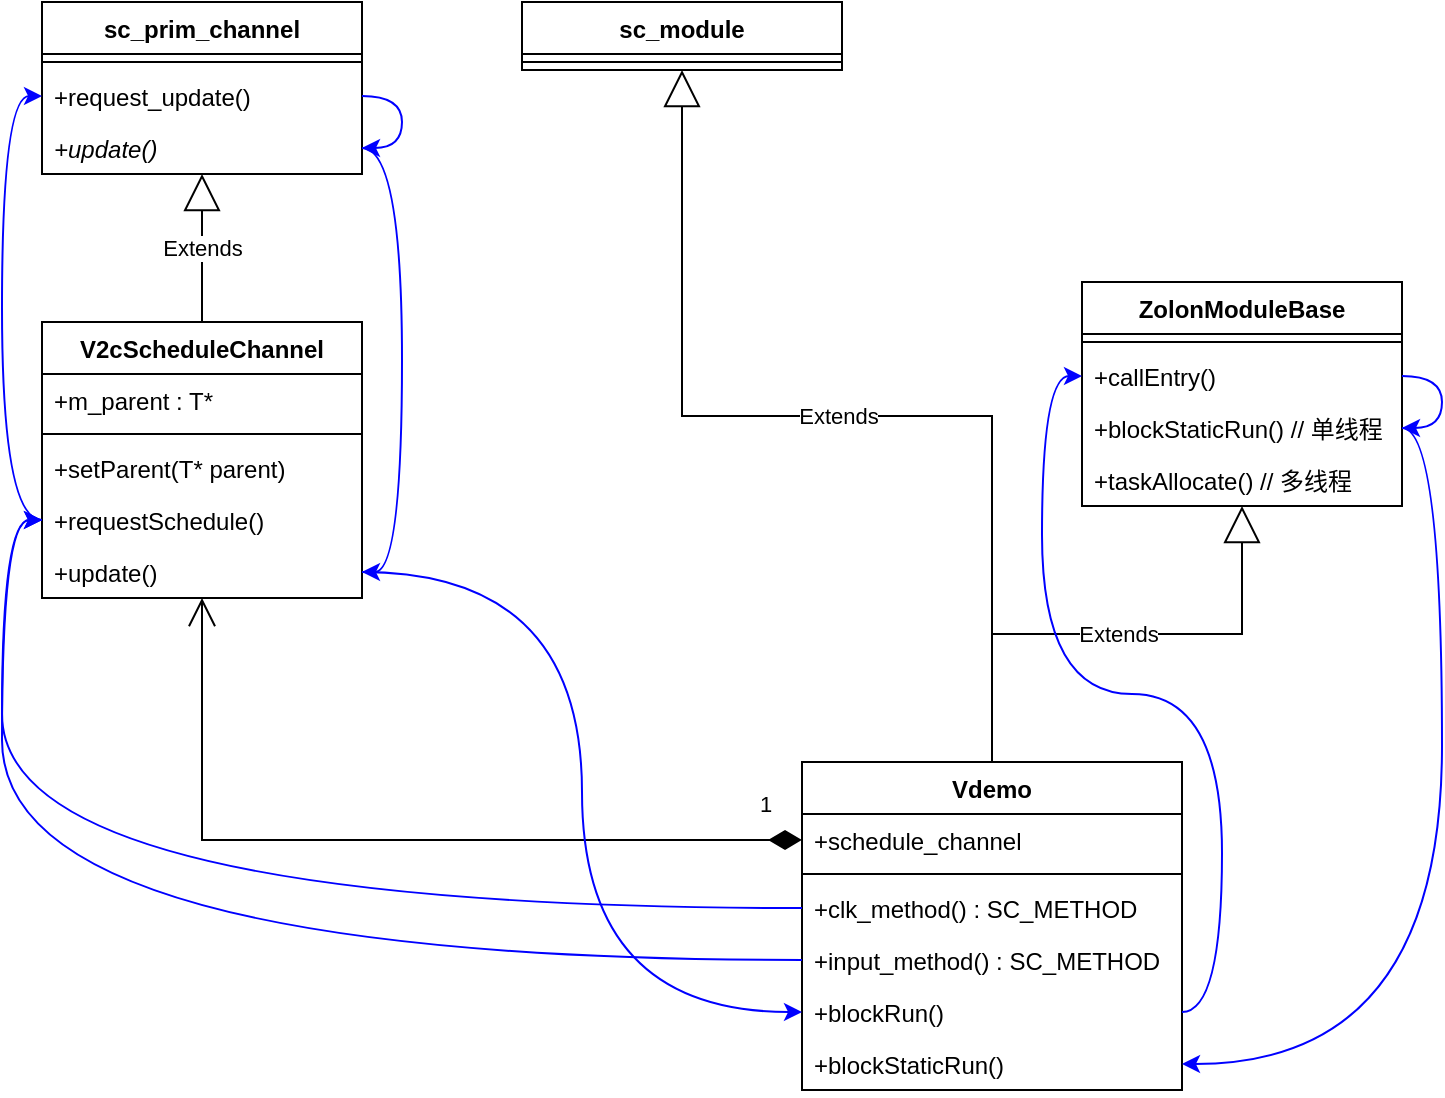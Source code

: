 <mxfile version="20.8.23" type="github" pages="2">
  <diagram name="第 1 页" id="fGhIHJrPyTtKtBoyeVg_">
    <mxGraphModel dx="1159" dy="637" grid="1" gridSize="10" guides="1" tooltips="1" connect="1" arrows="1" fold="1" page="1" pageScale="1" pageWidth="1169" pageHeight="827" math="0" shadow="0">
      <root>
        <mxCell id="0" />
        <mxCell id="1" parent="0" />
        <mxCell id="duSoI6dZFCWEYL_Ry5JY-5" value="sc_prim_channel" style="swimlane;fontStyle=1;align=center;verticalAlign=top;childLayout=stackLayout;horizontal=1;startSize=26;horizontalStack=0;resizeParent=1;resizeParentMax=0;resizeLast=0;collapsible=1;marginBottom=0;" vertex="1" parent="1">
          <mxGeometry x="100" y="130" width="160" height="86" as="geometry" />
        </mxCell>
        <mxCell id="duSoI6dZFCWEYL_Ry5JY-7" value="" style="line;strokeWidth=1;fillColor=none;align=left;verticalAlign=middle;spacingTop=-1;spacingLeft=3;spacingRight=3;rotatable=0;labelPosition=right;points=[];portConstraint=eastwest;strokeColor=inherit;" vertex="1" parent="duSoI6dZFCWEYL_Ry5JY-5">
          <mxGeometry y="26" width="160" height="8" as="geometry" />
        </mxCell>
        <mxCell id="MWwLdkpdaw2i7JNrRL6f-4" style="edgeStyle=orthogonalEdgeStyle;curved=1;rounded=0;orthogonalLoop=1;jettySize=auto;html=1;strokeColor=#0000FF;elbow=vertical;exitX=1;exitY=0.5;exitDx=0;exitDy=0;" edge="1" parent="duSoI6dZFCWEYL_Ry5JY-5" source="duSoI6dZFCWEYL_Ry5JY-8" target="duSoI6dZFCWEYL_Ry5JY-9">
          <mxGeometry relative="1" as="geometry" />
        </mxCell>
        <mxCell id="duSoI6dZFCWEYL_Ry5JY-8" value="+request_update()" style="text;strokeColor=none;fillColor=none;align=left;verticalAlign=top;spacingLeft=4;spacingRight=4;overflow=hidden;rotatable=0;points=[[0,0.5],[1,0.5]];portConstraint=eastwest;" vertex="1" parent="duSoI6dZFCWEYL_Ry5JY-5">
          <mxGeometry y="34" width="160" height="26" as="geometry" />
        </mxCell>
        <mxCell id="duSoI6dZFCWEYL_Ry5JY-9" value="+update()" style="text;strokeColor=none;fillColor=none;align=left;verticalAlign=top;spacingLeft=4;spacingRight=4;overflow=hidden;rotatable=0;points=[[0,0.5],[1,0.5]];portConstraint=eastwest;fontStyle=2" vertex="1" parent="duSoI6dZFCWEYL_Ry5JY-5">
          <mxGeometry y="60" width="160" height="26" as="geometry" />
        </mxCell>
        <mxCell id="duSoI6dZFCWEYL_Ry5JY-10" value="V2cScheduleChannel" style="swimlane;fontStyle=1;align=center;verticalAlign=top;childLayout=stackLayout;horizontal=1;startSize=26;horizontalStack=0;resizeParent=1;resizeParentMax=0;resizeLast=0;collapsible=1;marginBottom=0;" vertex="1" parent="1">
          <mxGeometry x="100" y="290" width="160" height="138" as="geometry" />
        </mxCell>
        <mxCell id="duSoI6dZFCWEYL_Ry5JY-35" value="+m_parent : T*" style="text;strokeColor=none;fillColor=none;align=left;verticalAlign=top;spacingLeft=4;spacingRight=4;overflow=hidden;rotatable=0;points=[[0,0.5],[1,0.5]];portConstraint=eastwest;" vertex="1" parent="duSoI6dZFCWEYL_Ry5JY-10">
          <mxGeometry y="26" width="160" height="26" as="geometry" />
        </mxCell>
        <mxCell id="duSoI6dZFCWEYL_Ry5JY-11" value="" style="line;strokeWidth=1;fillColor=none;align=left;verticalAlign=middle;spacingTop=-1;spacingLeft=3;spacingRight=3;rotatable=0;labelPosition=right;points=[];portConstraint=eastwest;strokeColor=inherit;" vertex="1" parent="duSoI6dZFCWEYL_Ry5JY-10">
          <mxGeometry y="52" width="160" height="8" as="geometry" />
        </mxCell>
        <mxCell id="duSoI6dZFCWEYL_Ry5JY-15" value="+setParent(T* parent)" style="text;strokeColor=none;fillColor=none;align=left;verticalAlign=top;spacingLeft=4;spacingRight=4;overflow=hidden;rotatable=0;points=[[0,0.5],[1,0.5]];portConstraint=eastwest;" vertex="1" parent="duSoI6dZFCWEYL_Ry5JY-10">
          <mxGeometry y="60" width="160" height="26" as="geometry" />
        </mxCell>
        <mxCell id="duSoI6dZFCWEYL_Ry5JY-12" value="+requestSchedule()" style="text;strokeColor=none;fillColor=none;align=left;verticalAlign=top;spacingLeft=4;spacingRight=4;overflow=hidden;rotatable=0;points=[[0,0.5],[1,0.5]];portConstraint=eastwest;" vertex="1" parent="duSoI6dZFCWEYL_Ry5JY-10">
          <mxGeometry y="86" width="160" height="26" as="geometry" />
        </mxCell>
        <mxCell id="duSoI6dZFCWEYL_Ry5JY-13" value="+update()" style="text;strokeColor=none;fillColor=none;align=left;verticalAlign=top;spacingLeft=4;spacingRight=4;overflow=hidden;rotatable=0;points=[[0,0.5],[1,0.5]];portConstraint=eastwest;" vertex="1" parent="duSoI6dZFCWEYL_Ry5JY-10">
          <mxGeometry y="112" width="160" height="26" as="geometry" />
        </mxCell>
        <mxCell id="duSoI6dZFCWEYL_Ry5JY-14" value="Extends" style="endArrow=block;endSize=16;endFill=0;html=1;rounded=0;edgeStyle=orthogonalEdgeStyle;" edge="1" parent="1" source="duSoI6dZFCWEYL_Ry5JY-10" target="duSoI6dZFCWEYL_Ry5JY-5">
          <mxGeometry width="160" relative="1" as="geometry">
            <mxPoint x="280" y="440" as="sourcePoint" />
            <mxPoint x="440" y="440" as="targetPoint" />
          </mxGeometry>
        </mxCell>
        <mxCell id="duSoI6dZFCWEYL_Ry5JY-16" value="ZolonModuleBase" style="swimlane;fontStyle=1;align=center;verticalAlign=top;childLayout=stackLayout;horizontal=1;startSize=26;horizontalStack=0;resizeParent=1;resizeParentMax=0;resizeLast=0;collapsible=1;marginBottom=0;" vertex="1" parent="1">
          <mxGeometry x="620" y="270" width="160" height="112" as="geometry" />
        </mxCell>
        <mxCell id="duSoI6dZFCWEYL_Ry5JY-17" value="" style="line;strokeWidth=1;fillColor=none;align=left;verticalAlign=middle;spacingTop=-1;spacingLeft=3;spacingRight=3;rotatable=0;labelPosition=right;points=[];portConstraint=eastwest;strokeColor=inherit;" vertex="1" parent="duSoI6dZFCWEYL_Ry5JY-16">
          <mxGeometry y="26" width="160" height="8" as="geometry" />
        </mxCell>
        <mxCell id="MWwLdkpdaw2i7JNrRL6f-10" style="edgeStyle=orthogonalEdgeStyle;curved=1;rounded=0;orthogonalLoop=1;jettySize=auto;html=1;strokeColor=#0000FF;elbow=vertical;exitX=1;exitY=0.5;exitDx=0;exitDy=0;" edge="1" parent="duSoI6dZFCWEYL_Ry5JY-16" source="duSoI6dZFCWEYL_Ry5JY-18" target="MWwLdkpdaw2i7JNrRL6f-8">
          <mxGeometry relative="1" as="geometry" />
        </mxCell>
        <mxCell id="duSoI6dZFCWEYL_Ry5JY-18" value="+callEntry()" style="text;strokeColor=none;fillColor=none;align=left;verticalAlign=top;spacingLeft=4;spacingRight=4;overflow=hidden;rotatable=0;points=[[0,0.5],[1,0.5]];portConstraint=eastwest;" vertex="1" parent="duSoI6dZFCWEYL_Ry5JY-16">
          <mxGeometry y="34" width="160" height="26" as="geometry" />
        </mxCell>
        <mxCell id="MWwLdkpdaw2i7JNrRL6f-8" value="+blockStaticRun() // 单线程" style="text;strokeColor=none;fillColor=none;align=left;verticalAlign=top;spacingLeft=4;spacingRight=4;overflow=hidden;rotatable=0;points=[[0,0.5],[1,0.5]];portConstraint=eastwest;" vertex="1" parent="duSoI6dZFCWEYL_Ry5JY-16">
          <mxGeometry y="60" width="160" height="26" as="geometry" />
        </mxCell>
        <mxCell id="MWwLdkpdaw2i7JNrRL6f-9" value="+taskAllocate() // 多线程" style="text;strokeColor=none;fillColor=none;align=left;verticalAlign=top;spacingLeft=4;spacingRight=4;overflow=hidden;rotatable=0;points=[[0,0.5],[1,0.5]];portConstraint=eastwest;" vertex="1" parent="duSoI6dZFCWEYL_Ry5JY-16">
          <mxGeometry y="86" width="160" height="26" as="geometry" />
        </mxCell>
        <mxCell id="duSoI6dZFCWEYL_Ry5JY-21" value="Vdemo" style="swimlane;fontStyle=1;align=center;verticalAlign=top;childLayout=stackLayout;horizontal=1;startSize=26;horizontalStack=0;resizeParent=1;resizeParentMax=0;resizeLast=0;collapsible=1;marginBottom=0;" vertex="1" parent="1">
          <mxGeometry x="480" y="510" width="190" height="164" as="geometry" />
        </mxCell>
        <mxCell id="duSoI6dZFCWEYL_Ry5JY-32" value="+schedule_channel" style="text;strokeColor=none;fillColor=none;align=left;verticalAlign=top;spacingLeft=4;spacingRight=4;overflow=hidden;rotatable=0;points=[[0,0.5],[1,0.5]];portConstraint=eastwest;" vertex="1" parent="duSoI6dZFCWEYL_Ry5JY-21">
          <mxGeometry y="26" width="190" height="26" as="geometry" />
        </mxCell>
        <mxCell id="duSoI6dZFCWEYL_Ry5JY-22" value="" style="line;strokeWidth=1;fillColor=none;align=left;verticalAlign=middle;spacingTop=-1;spacingLeft=3;spacingRight=3;rotatable=0;labelPosition=right;points=[];portConstraint=eastwest;strokeColor=inherit;" vertex="1" parent="duSoI6dZFCWEYL_Ry5JY-21">
          <mxGeometry y="52" width="190" height="8" as="geometry" />
        </mxCell>
        <mxCell id="duSoI6dZFCWEYL_Ry5JY-23" value="+clk_method() : SC_METHOD" style="text;strokeColor=none;fillColor=none;align=left;verticalAlign=top;spacingLeft=4;spacingRight=4;overflow=hidden;rotatable=0;points=[[0,0.5],[1,0.5]];portConstraint=eastwest;" vertex="1" parent="duSoI6dZFCWEYL_Ry5JY-21">
          <mxGeometry y="60" width="190" height="26" as="geometry" />
        </mxCell>
        <mxCell id="duSoI6dZFCWEYL_Ry5JY-24" value="+input_method() : SC_METHOD" style="text;strokeColor=none;fillColor=none;align=left;verticalAlign=top;spacingLeft=4;spacingRight=4;overflow=hidden;rotatable=0;points=[[0,0.5],[1,0.5]];portConstraint=eastwest;" vertex="1" parent="duSoI6dZFCWEYL_Ry5JY-21">
          <mxGeometry y="86" width="190" height="26" as="geometry" />
        </mxCell>
        <mxCell id="duSoI6dZFCWEYL_Ry5JY-25" value="+blockRun()" style="text;strokeColor=none;fillColor=none;align=left;verticalAlign=top;spacingLeft=4;spacingRight=4;overflow=hidden;rotatable=0;points=[[0,0.5],[1,0.5]];portConstraint=eastwest;" vertex="1" parent="duSoI6dZFCWEYL_Ry5JY-21">
          <mxGeometry y="112" width="190" height="26" as="geometry" />
        </mxCell>
        <mxCell id="duSoI6dZFCWEYL_Ry5JY-36" value="+blockStaticRun()" style="text;strokeColor=none;fillColor=none;align=left;verticalAlign=top;spacingLeft=4;spacingRight=4;overflow=hidden;rotatable=0;points=[[0,0.5],[1,0.5]];portConstraint=eastwest;" vertex="1" parent="duSoI6dZFCWEYL_Ry5JY-21">
          <mxGeometry y="138" width="190" height="26" as="geometry" />
        </mxCell>
        <mxCell id="duSoI6dZFCWEYL_Ry5JY-26" value="sc_module" style="swimlane;fontStyle=1;align=center;verticalAlign=top;childLayout=stackLayout;horizontal=1;startSize=26;horizontalStack=0;resizeParent=1;resizeParentMax=0;resizeLast=0;collapsible=1;marginBottom=0;" vertex="1" parent="1">
          <mxGeometry x="340" y="130" width="160" height="34" as="geometry" />
        </mxCell>
        <mxCell id="duSoI6dZFCWEYL_Ry5JY-27" value="" style="line;strokeWidth=1;fillColor=none;align=left;verticalAlign=middle;spacingTop=-1;spacingLeft=3;spacingRight=3;rotatable=0;labelPosition=right;points=[];portConstraint=eastwest;strokeColor=inherit;" vertex="1" parent="duSoI6dZFCWEYL_Ry5JY-26">
          <mxGeometry y="26" width="160" height="8" as="geometry" />
        </mxCell>
        <mxCell id="duSoI6dZFCWEYL_Ry5JY-30" value="Extends" style="endArrow=block;endSize=16;endFill=0;html=1;rounded=0;edgeStyle=orthogonalEdgeStyle;" edge="1" parent="1" source="duSoI6dZFCWEYL_Ry5JY-21" target="duSoI6dZFCWEYL_Ry5JY-26">
          <mxGeometry width="160" relative="1" as="geometry">
            <mxPoint x="210" y="400" as="sourcePoint" />
            <mxPoint x="210" y="326" as="targetPoint" />
          </mxGeometry>
        </mxCell>
        <mxCell id="duSoI6dZFCWEYL_Ry5JY-31" value="Extends" style="endArrow=block;endSize=16;endFill=0;html=1;rounded=0;edgeStyle=orthogonalEdgeStyle;" edge="1" parent="1" source="duSoI6dZFCWEYL_Ry5JY-21" target="duSoI6dZFCWEYL_Ry5JY-16">
          <mxGeometry width="160" relative="1" as="geometry">
            <mxPoint x="650" y="240" as="sourcePoint" />
            <mxPoint x="540" y="164" as="targetPoint" />
          </mxGeometry>
        </mxCell>
        <mxCell id="duSoI6dZFCWEYL_Ry5JY-34" value="1" style="endArrow=open;html=1;endSize=12;startArrow=diamondThin;startSize=14;startFill=1;edgeStyle=orthogonalEdgeStyle;align=left;verticalAlign=bottom;rounded=0;" edge="1" parent="1" source="duSoI6dZFCWEYL_Ry5JY-32" target="duSoI6dZFCWEYL_Ry5JY-10">
          <mxGeometry x="-0.891" y="-9" relative="1" as="geometry">
            <mxPoint x="450" y="520" as="sourcePoint" />
            <mxPoint x="610" y="520" as="targetPoint" />
            <mxPoint as="offset" />
          </mxGeometry>
        </mxCell>
        <mxCell id="MWwLdkpdaw2i7JNrRL6f-1" style="edgeStyle=orthogonalEdgeStyle;rounded=0;orthogonalLoop=1;jettySize=auto;html=1;curved=1;strokeColor=#0000FF;entryX=0;entryY=0.5;entryDx=0;entryDy=0;" edge="1" parent="1" source="duSoI6dZFCWEYL_Ry5JY-23" target="duSoI6dZFCWEYL_Ry5JY-12">
          <mxGeometry relative="1" as="geometry" />
        </mxCell>
        <mxCell id="MWwLdkpdaw2i7JNrRL6f-2" style="edgeStyle=orthogonalEdgeStyle;rounded=0;orthogonalLoop=1;jettySize=auto;html=1;curved=1;strokeColor=#0000FF;entryX=0;entryY=0.5;entryDx=0;entryDy=0;" edge="1" parent="1" source="duSoI6dZFCWEYL_Ry5JY-24" target="duSoI6dZFCWEYL_Ry5JY-12">
          <mxGeometry relative="1" as="geometry">
            <mxPoint x="490" y="593" as="sourcePoint" />
            <mxPoint x="110" y="399" as="targetPoint" />
          </mxGeometry>
        </mxCell>
        <mxCell id="MWwLdkpdaw2i7JNrRL6f-3" style="edgeStyle=orthogonalEdgeStyle;rounded=0;orthogonalLoop=1;jettySize=auto;html=1;strokeColor=#0000FF;elbow=vertical;curved=1;entryX=0;entryY=0.5;entryDx=0;entryDy=0;" edge="1" parent="1" source="duSoI6dZFCWEYL_Ry5JY-12" target="duSoI6dZFCWEYL_Ry5JY-8">
          <mxGeometry relative="1" as="geometry" />
        </mxCell>
        <mxCell id="MWwLdkpdaw2i7JNrRL6f-5" style="edgeStyle=orthogonalEdgeStyle;curved=1;rounded=0;orthogonalLoop=1;jettySize=auto;html=1;strokeColor=#0000FF;elbow=vertical;exitX=1;exitY=0.5;exitDx=0;exitDy=0;" edge="1" parent="1" source="duSoI6dZFCWEYL_Ry5JY-13" target="duSoI6dZFCWEYL_Ry5JY-25">
          <mxGeometry relative="1" as="geometry" />
        </mxCell>
        <mxCell id="MWwLdkpdaw2i7JNrRL6f-6" style="edgeStyle=orthogonalEdgeStyle;curved=1;rounded=0;orthogonalLoop=1;jettySize=auto;html=1;strokeColor=#0000FF;elbow=vertical;" edge="1" parent="1" source="duSoI6dZFCWEYL_Ry5JY-25" target="duSoI6dZFCWEYL_Ry5JY-18">
          <mxGeometry relative="1" as="geometry" />
        </mxCell>
        <mxCell id="MWwLdkpdaw2i7JNrRL6f-7" style="edgeStyle=orthogonalEdgeStyle;curved=1;rounded=0;orthogonalLoop=1;jettySize=auto;html=1;strokeColor=#0000FF;elbow=vertical;exitX=1;exitY=0.5;exitDx=0;exitDy=0;" edge="1" parent="1" source="duSoI6dZFCWEYL_Ry5JY-9" target="duSoI6dZFCWEYL_Ry5JY-13">
          <mxGeometry relative="1" as="geometry" />
        </mxCell>
        <mxCell id="MWwLdkpdaw2i7JNrRL6f-11" style="edgeStyle=orthogonalEdgeStyle;curved=1;rounded=0;orthogonalLoop=1;jettySize=auto;html=1;strokeColor=#0000FF;elbow=vertical;exitX=1;exitY=0.5;exitDx=0;exitDy=0;" edge="1" parent="1" source="MWwLdkpdaw2i7JNrRL6f-8" target="duSoI6dZFCWEYL_Ry5JY-36">
          <mxGeometry relative="1" as="geometry" />
        </mxCell>
      </root>
    </mxGraphModel>
  </diagram>
  <diagram id="40gXXy51glzy7gpt3kXO" name="第 2 页">
    <mxGraphModel dx="959" dy="527" grid="1" gridSize="10" guides="1" tooltips="1" connect="1" arrows="1" fold="1" page="1" pageScale="1" pageWidth="1169" pageHeight="827" math="0" shadow="0">
      <root>
        <mxCell id="0" />
        <mxCell id="1" parent="0" />
        <mxCell id="iO6Sjy3KuAad31WJJRh0-6" value="trans" style="edgeStyle=orthogonalEdgeStyle;rounded=0;orthogonalLoop=1;jettySize=auto;html=1;exitX=0.5;exitY=1;exitDx=0;exitDy=0;exitPerimeter=0;" edge="1" parent="1" source="iO6Sjy3KuAad31WJJRh0-1" target="iO6Sjy3KuAad31WJJRh0-2">
          <mxGeometry relative="1" as="geometry" />
        </mxCell>
        <mxCell id="iO6Sjy3KuAad31WJJRh0-1" value="RTL&lt;br&gt;module" style="shape=note;whiteSpace=wrap;html=1;backgroundOutline=1;darkOpacity=0.05;size=27;" vertex="1" parent="1">
          <mxGeometry x="60" y="220" width="80" height="100" as="geometry" />
        </mxCell>
        <mxCell id="iO6Sjy3KuAad31WJJRh0-8" style="edgeStyle=orthogonalEdgeStyle;rounded=0;orthogonalLoop=1;jettySize=auto;html=1;" edge="1" parent="1" source="iO6Sjy3KuAad31WJJRh0-2" target="iO6Sjy3KuAad31WJJRh0-7">
          <mxGeometry relative="1" as="geometry" />
        </mxCell>
        <mxCell id="iO6Sjy3KuAad31WJJRh0-2" value="C++&lt;br&gt;class" style="shape=note;whiteSpace=wrap;html=1;backgroundOutline=1;darkOpacity=0.05;size=27;" vertex="1" parent="1">
          <mxGeometry x="60" y="390" width="80" height="100" as="geometry" />
        </mxCell>
        <mxCell id="iO6Sjy3KuAad31WJJRh0-10" style="edgeStyle=orthogonalEdgeStyle;rounded=0;orthogonalLoop=1;jettySize=auto;html=1;" edge="1" parent="1" source="iO6Sjy3KuAad31WJJRh0-3" target="iO6Sjy3KuAad31WJJRh0-9">
          <mxGeometry relative="1" as="geometry" />
        </mxCell>
        <mxCell id="iO6Sjy3KuAad31WJJRh0-3" value="RTL inst&lt;br&gt;{instPath}" style="shape=cylinder3;whiteSpace=wrap;html=1;boundedLbl=1;backgroundOutline=1;size=6;" vertex="1" parent="1">
          <mxGeometry x="250" y="200" width="90" height="110" as="geometry" />
        </mxCell>
        <mxCell id="iO6Sjy3KuAad31WJJRh0-4" value="inst" style="endArrow=block;dashed=1;endFill=0;endSize=12;html=1;rounded=0;" edge="1" parent="1" source="iO6Sjy3KuAad31WJJRh0-3" target="iO6Sjy3KuAad31WJJRh0-1">
          <mxGeometry width="160" relative="1" as="geometry">
            <mxPoint x="360" y="380" as="sourcePoint" />
            <mxPoint x="520" y="380" as="targetPoint" />
          </mxGeometry>
        </mxCell>
        <mxCell id="iO6Sjy3KuAad31WJJRh0-7" value="so" style="label;whiteSpace=wrap;html=1;align=center;verticalAlign=bottom;spacingLeft=0;spacingBottom=4;imageAlign=center;imageVerticalAlign=top;image=img/clipart/Gear_128x128.png" vertex="1" parent="1">
          <mxGeometry x="60" y="550" width="80" height="80" as="geometry" />
        </mxCell>
        <mxCell id="iO6Sjy3KuAad31WJJRh0-9" value="output&lt;br&gt;signals" style="strokeWidth=2;html=1;shape=mxgraph.flowchart.direct_data;whiteSpace=wrap;" vertex="1" parent="1">
          <mxGeometry x="395" y="260" width="75" height="60" as="geometry" />
        </mxCell>
        <mxCell id="iO6Sjy3KuAad31WJJRh0-12" style="edgeStyle=orthogonalEdgeStyle;rounded=0;orthogonalLoop=1;jettySize=auto;html=1;" edge="1" parent="1" source="iO6Sjy3KuAad31WJJRh0-11" target="iO6Sjy3KuAad31WJJRh0-3">
          <mxGeometry relative="1" as="geometry" />
        </mxCell>
        <mxCell id="iO6Sjy3KuAad31WJJRh0-11" value="input&lt;br&gt;signals" style="strokeWidth=2;html=1;shape=mxgraph.flowchart.direct_data;whiteSpace=wrap;dashed=1;" vertex="1" parent="1">
          <mxGeometry x="395" y="180" width="75" height="60" as="geometry" />
        </mxCell>
        <mxCell id="iO6Sjy3KuAad31WJJRh0-14" style="edgeStyle=orthogonalEdgeStyle;rounded=0;orthogonalLoop=1;jettySize=auto;html=1;" edge="1" parent="1" source="iO6Sjy3KuAad31WJJRh0-15" target="iO6Sjy3KuAad31WJJRh0-16">
          <mxGeometry relative="1" as="geometry" />
        </mxCell>
        <mxCell id="iO6Sjy3KuAad31WJJRh0-15" value="RTL inst&lt;br&gt;{instPath}" style="shape=cylinder3;whiteSpace=wrap;html=1;boundedLbl=1;backgroundOutline=1;size=6;" vertex="1" parent="1">
          <mxGeometry x="795" y="105" width="90" height="110" as="geometry" />
        </mxCell>
        <mxCell id="iO6Sjy3KuAad31WJJRh0-25" style="edgeStyle=orthogonalEdgeStyle;rounded=0;orthogonalLoop=1;jettySize=auto;html=1;entryX=1;entryY=0.5;entryDx=0;entryDy=0;entryPerimeter=0;" edge="1" parent="1" source="iO6Sjy3KuAad31WJJRh0-16" target="iO6Sjy3KuAad31WJJRh0-11">
          <mxGeometry relative="1" as="geometry" />
        </mxCell>
        <mxCell id="iO6Sjy3KuAad31WJJRh0-16" value="output&lt;br&gt;signals" style="strokeWidth=2;html=1;shape=mxgraph.flowchart.direct_data;whiteSpace=wrap;" vertex="1" parent="1">
          <mxGeometry x="670" y="85" width="75" height="60" as="geometry" />
        </mxCell>
        <mxCell id="iO6Sjy3KuAad31WJJRh0-17" style="edgeStyle=orthogonalEdgeStyle;rounded=0;orthogonalLoop=1;jettySize=auto;html=1;" edge="1" parent="1" source="iO6Sjy3KuAad31WJJRh0-18" target="iO6Sjy3KuAad31WJJRh0-15">
          <mxGeometry relative="1" as="geometry" />
        </mxCell>
        <mxCell id="iO6Sjy3KuAad31WJJRh0-18" value="input&lt;br&gt;signals" style="strokeWidth=2;html=1;shape=mxgraph.flowchart.direct_data;whiteSpace=wrap;dashed=1;" vertex="1" parent="1">
          <mxGeometry x="930" y="85" width="75" height="60" as="geometry" />
        </mxCell>
        <mxCell id="iO6Sjy3KuAad31WJJRh0-19" style="edgeStyle=orthogonalEdgeStyle;rounded=0;orthogonalLoop=1;jettySize=auto;html=1;" edge="1" parent="1" source="iO6Sjy3KuAad31WJJRh0-20" target="iO6Sjy3KuAad31WJJRh0-21">
          <mxGeometry relative="1" as="geometry" />
        </mxCell>
        <mxCell id="iO6Sjy3KuAad31WJJRh0-20" value="RTL inst&lt;br&gt;{instPath}" style="shape=cylinder3;whiteSpace=wrap;html=1;boundedLbl=1;backgroundOutline=1;size=6;" vertex="1" parent="1">
          <mxGeometry x="710" y="369" width="90" height="110" as="geometry" />
        </mxCell>
        <mxCell id="iO6Sjy3KuAad31WJJRh0-24" style="edgeStyle=orthogonalEdgeStyle;rounded=0;orthogonalLoop=1;jettySize=auto;html=1;entryX=1;entryY=0.5;entryDx=0;entryDy=0;entryPerimeter=0;" edge="1" parent="1" source="iO6Sjy3KuAad31WJJRh0-21" target="iO6Sjy3KuAad31WJJRh0-11">
          <mxGeometry relative="1" as="geometry" />
        </mxCell>
        <mxCell id="iO6Sjy3KuAad31WJJRh0-21" value="output&lt;br&gt;signals" style="strokeWidth=2;html=1;shape=mxgraph.flowchart.direct_data;whiteSpace=wrap;" vertex="1" parent="1">
          <mxGeometry x="585" y="349" width="75" height="60" as="geometry" />
        </mxCell>
        <mxCell id="iO6Sjy3KuAad31WJJRh0-22" style="edgeStyle=orthogonalEdgeStyle;rounded=0;orthogonalLoop=1;jettySize=auto;html=1;" edge="1" parent="1" source="iO6Sjy3KuAad31WJJRh0-23" target="iO6Sjy3KuAad31WJJRh0-20">
          <mxGeometry relative="1" as="geometry" />
        </mxCell>
        <mxCell id="iO6Sjy3KuAad31WJJRh0-23" value="input&lt;br&gt;signals" style="strokeWidth=2;html=1;shape=mxgraph.flowchart.direct_data;whiteSpace=wrap;dashed=1;" vertex="1" parent="1">
          <mxGeometry x="570" y="450" width="75" height="60" as="geometry" />
        </mxCell>
        <mxCell id="iO6Sjy3KuAad31WJJRh0-26" value="主进程:Object" style="shape=umlLifeline;perimeter=lifelinePerimeter;whiteSpace=wrap;html=1;container=1;dropTarget=0;collapsible=0;recursiveResize=0;outlineConnect=0;portConstraint=eastwest;newEdgeStyle={&quot;edgeStyle&quot;:&quot;elbowEdgeStyle&quot;,&quot;elbow&quot;:&quot;vertical&quot;,&quot;curved&quot;:0,&quot;rounded&quot;:0};" vertex="1" parent="1">
          <mxGeometry x="130" y="910" width="100" height="570" as="geometry" />
        </mxCell>
        <mxCell id="iO6Sjy3KuAad31WJJRh0-29" value="" style="html=1;points=[];perimeter=orthogonalPerimeter;outlineConnect=0;targetShapes=umlLifeline;portConstraint=eastwest;newEdgeStyle={&quot;edgeStyle&quot;:&quot;elbowEdgeStyle&quot;,&quot;elbow&quot;:&quot;vertical&quot;,&quot;curved&quot;:0,&quot;rounded&quot;:0};" vertex="1" parent="iO6Sjy3KuAad31WJJRh0-26">
          <mxGeometry x="45" y="60" width="10" height="110" as="geometry" />
        </mxCell>
        <mxCell id="iO6Sjy3KuAad31WJJRh0-33" value="" style="html=1;points=[];perimeter=orthogonalPerimeter;outlineConnect=0;targetShapes=umlLifeline;portConstraint=eastwest;newEdgeStyle={&quot;edgeStyle&quot;:&quot;elbowEdgeStyle&quot;,&quot;elbow&quot;:&quot;vertical&quot;,&quot;curved&quot;:0,&quot;rounded&quot;:0};" vertex="1" parent="iO6Sjy3KuAad31WJJRh0-26">
          <mxGeometry x="45" y="190" width="10" height="70" as="geometry" />
        </mxCell>
        <mxCell id="iO6Sjy3KuAad31WJJRh0-49" value="" style="html=1;points=[];perimeter=orthogonalPerimeter;outlineConnect=0;targetShapes=umlLifeline;portConstraint=eastwest;newEdgeStyle={&quot;edgeStyle&quot;:&quot;elbowEdgeStyle&quot;,&quot;elbow&quot;:&quot;vertical&quot;,&quot;curved&quot;:0,&quot;rounded&quot;:0};" vertex="1" parent="iO6Sjy3KuAad31WJJRh0-26">
          <mxGeometry x="45" y="280" width="10" height="80" as="geometry" />
        </mxCell>
        <mxCell id="iO6Sjy3KuAad31WJJRh0-63" value="" style="html=1;points=[];perimeter=orthogonalPerimeter;outlineConnect=0;targetShapes=umlLifeline;portConstraint=eastwest;newEdgeStyle={&quot;edgeStyle&quot;:&quot;elbowEdgeStyle&quot;,&quot;elbow&quot;:&quot;vertical&quot;,&quot;curved&quot;:0,&quot;rounded&quot;:0};dashed=1;" vertex="1" parent="iO6Sjy3KuAad31WJJRh0-26">
          <mxGeometry x="45" y="380" width="10" height="70" as="geometry" />
        </mxCell>
        <mxCell id="iO6Sjy3KuAad31WJJRh0-64" value="" style="html=1;points=[];perimeter=orthogonalPerimeter;outlineConnect=0;targetShapes=umlLifeline;portConstraint=eastwest;newEdgeStyle={&quot;edgeStyle&quot;:&quot;elbowEdgeStyle&quot;,&quot;elbow&quot;:&quot;vertical&quot;,&quot;curved&quot;:0,&quot;rounded&quot;:0};" vertex="1" parent="iO6Sjy3KuAad31WJJRh0-26">
          <mxGeometry x="45" y="480" width="10" height="80" as="geometry" />
        </mxCell>
        <mxCell id="iO6Sjy3KuAad31WJJRh0-27" value="子进程:A" style="shape=umlLifeline;perimeter=lifelinePerimeter;whiteSpace=wrap;html=1;container=1;dropTarget=0;collapsible=0;recursiveResize=0;outlineConnect=0;portConstraint=eastwest;newEdgeStyle={&quot;edgeStyle&quot;:&quot;elbowEdgeStyle&quot;,&quot;elbow&quot;:&quot;vertical&quot;,&quot;curved&quot;:0,&quot;rounded&quot;:0};" vertex="1" parent="1">
          <mxGeometry x="330" y="910" width="100" height="570" as="geometry" />
        </mxCell>
        <mxCell id="iO6Sjy3KuAad31WJJRh0-30" value="" style="html=1;points=[];perimeter=orthogonalPerimeter;outlineConnect=0;targetShapes=umlLifeline;portConstraint=eastwest;newEdgeStyle={&quot;edgeStyle&quot;:&quot;elbowEdgeStyle&quot;,&quot;elbow&quot;:&quot;vertical&quot;,&quot;curved&quot;:0,&quot;rounded&quot;:0};" vertex="1" parent="iO6Sjy3KuAad31WJJRh0-27">
          <mxGeometry x="45" y="90" width="10" height="60" as="geometry" />
        </mxCell>
        <mxCell id="iO6Sjy3KuAad31WJJRh0-42" value="" style="html=1;points=[];perimeter=orthogonalPerimeter;outlineConnect=0;targetShapes=umlLifeline;portConstraint=eastwest;newEdgeStyle={&quot;edgeStyle&quot;:&quot;elbowEdgeStyle&quot;,&quot;elbow&quot;:&quot;vertical&quot;,&quot;curved&quot;:0,&quot;rounded&quot;:0};" vertex="1" parent="iO6Sjy3KuAad31WJJRh0-27">
          <mxGeometry x="45" y="190" width="10" height="50" as="geometry" />
        </mxCell>
        <mxCell id="iO6Sjy3KuAad31WJJRh0-50" value="" style="html=1;points=[];perimeter=orthogonalPerimeter;outlineConnect=0;targetShapes=umlLifeline;portConstraint=eastwest;newEdgeStyle={&quot;edgeStyle&quot;:&quot;elbowEdgeStyle&quot;,&quot;elbow&quot;:&quot;vertical&quot;,&quot;curved&quot;:0,&quot;rounded&quot;:0};" vertex="1" parent="iO6Sjy3KuAad31WJJRh0-27">
          <mxGeometry x="45" y="290" width="10" height="50" as="geometry" />
        </mxCell>
        <mxCell id="iO6Sjy3KuAad31WJJRh0-66" value="" style="html=1;points=[];perimeter=orthogonalPerimeter;outlineConnect=0;targetShapes=umlLifeline;portConstraint=eastwest;newEdgeStyle={&quot;edgeStyle&quot;:&quot;elbowEdgeStyle&quot;,&quot;elbow&quot;:&quot;vertical&quot;,&quot;curved&quot;:0,&quot;rounded&quot;:0};" vertex="1" parent="iO6Sjy3KuAad31WJJRh0-27">
          <mxGeometry x="45" y="490" width="10" height="50" as="geometry" />
        </mxCell>
        <mxCell id="iO6Sjy3KuAad31WJJRh0-28" value="子进程:B" style="shape=umlLifeline;perimeter=lifelinePerimeter;whiteSpace=wrap;html=1;container=1;dropTarget=0;collapsible=0;recursiveResize=0;outlineConnect=0;portConstraint=eastwest;newEdgeStyle={&quot;edgeStyle&quot;:&quot;elbowEdgeStyle&quot;,&quot;elbow&quot;:&quot;vertical&quot;,&quot;curved&quot;:0,&quot;rounded&quot;:0};" vertex="1" parent="1">
          <mxGeometry x="545" y="910" width="100" height="570" as="geometry" />
        </mxCell>
        <mxCell id="iO6Sjy3KuAad31WJJRh0-35" value="" style="html=1;points=[];perimeter=orthogonalPerimeter;outlineConnect=0;targetShapes=umlLifeline;portConstraint=eastwest;newEdgeStyle={&quot;edgeStyle&quot;:&quot;elbowEdgeStyle&quot;,&quot;elbow&quot;:&quot;vertical&quot;,&quot;curved&quot;:0,&quot;rounded&quot;:0};" vertex="1" parent="iO6Sjy3KuAad31WJJRh0-28">
          <mxGeometry x="45" y="100" width="10" height="60" as="geometry" />
        </mxCell>
        <mxCell id="iO6Sjy3KuAad31WJJRh0-43" value="" style="html=1;points=[];perimeter=orthogonalPerimeter;outlineConnect=0;targetShapes=umlLifeline;portConstraint=eastwest;newEdgeStyle={&quot;edgeStyle&quot;:&quot;elbowEdgeStyle&quot;,&quot;elbow&quot;:&quot;vertical&quot;,&quot;curved&quot;:0,&quot;rounded&quot;:0};" vertex="1" parent="iO6Sjy3KuAad31WJJRh0-28">
          <mxGeometry x="45" y="200" width="10" height="50" as="geometry" />
        </mxCell>
        <mxCell id="iO6Sjy3KuAad31WJJRh0-55" value="" style="html=1;points=[];perimeter=orthogonalPerimeter;outlineConnect=0;targetShapes=umlLifeline;portConstraint=eastwest;newEdgeStyle={&quot;edgeStyle&quot;:&quot;elbowEdgeStyle&quot;,&quot;elbow&quot;:&quot;vertical&quot;,&quot;curved&quot;:0,&quot;rounded&quot;:0};" vertex="1" parent="iO6Sjy3KuAad31WJJRh0-28">
          <mxGeometry x="45" y="300" width="10" height="50" as="geometry" />
        </mxCell>
        <mxCell id="iO6Sjy3KuAad31WJJRh0-68" value="" style="html=1;points=[];perimeter=orthogonalPerimeter;outlineConnect=0;targetShapes=umlLifeline;portConstraint=eastwest;newEdgeStyle={&quot;edgeStyle&quot;:&quot;elbowEdgeStyle&quot;,&quot;elbow&quot;:&quot;vertical&quot;,&quot;curved&quot;:0,&quot;rounded&quot;:0};" vertex="1" parent="iO6Sjy3KuAad31WJJRh0-28">
          <mxGeometry x="45" y="500" width="10" height="50" as="geometry" />
        </mxCell>
        <mxCell id="iO6Sjy3KuAad31WJJRh0-31" value="start" style="html=1;verticalAlign=bottom;endArrow=block;edgeStyle=elbowEdgeStyle;elbow=vertical;curved=0;rounded=0;dashed=1;" edge="1" target="iO6Sjy3KuAad31WJJRh0-30" parent="1" source="iO6Sjy3KuAad31WJJRh0-29">
          <mxGeometry relative="1" as="geometry">
            <mxPoint x="300" y="1020" as="sourcePoint" />
            <Array as="points">
              <mxPoint x="280" y="1000" />
            </Array>
          </mxGeometry>
        </mxCell>
        <mxCell id="iO6Sjy3KuAad31WJJRh0-32" value="shm_created" style="html=1;verticalAlign=bottom;endArrow=open;endSize=8;edgeStyle=elbowEdgeStyle;elbow=vertical;curved=0;rounded=0;" edge="1" source="iO6Sjy3KuAad31WJJRh0-30" parent="1" target="iO6Sjy3KuAad31WJJRh0-29">
          <mxGeometry relative="1" as="geometry">
            <mxPoint x="300" y="1095" as="targetPoint" />
            <Array as="points">
              <mxPoint x="280" y="1060" />
            </Array>
          </mxGeometry>
        </mxCell>
        <mxCell id="iO6Sjy3KuAad31WJJRh0-34" value="1.创建shm公共区&lt;br&gt;2.启动子进程&lt;br&gt;3.等待子进程done" style="text;html=1;strokeColor=none;fillColor=none;align=center;verticalAlign=middle;whiteSpace=wrap;rounded=0;" vertex="1" parent="1">
          <mxGeometry x="60" y="980" width="105" height="50" as="geometry" />
        </mxCell>
        <mxCell id="iO6Sjy3KuAad31WJJRh0-36" value="start" style="html=1;verticalAlign=bottom;endArrow=block;edgeStyle=elbowEdgeStyle;elbow=vertical;curved=0;rounded=0;dashed=1;" edge="1" parent="1" source="iO6Sjy3KuAad31WJJRh0-29" target="iO6Sjy3KuAad31WJJRh0-35">
          <mxGeometry x="0.457" relative="1" as="geometry">
            <mxPoint x="195" y="1045" as="sourcePoint" />
            <mxPoint x="385" y="1045" as="targetPoint" />
            <Array as="points">
              <mxPoint x="390" y="1010" />
            </Array>
            <mxPoint as="offset" />
          </mxGeometry>
        </mxCell>
        <mxCell id="iO6Sjy3KuAad31WJJRh0-37" value="1.打开shm公共区&lt;br&gt;2.创建shm输出区&lt;br&gt;3.连接输出信号" style="text;html=1;strokeColor=none;fillColor=none;align=center;verticalAlign=middle;whiteSpace=wrap;rounded=0;" vertex="1" parent="1">
          <mxGeometry x="385" y="1010" width="95" height="40" as="geometry" />
        </mxCell>
        <mxCell id="iO6Sjy3KuAad31WJJRh0-38" value="1.打开shm公共区&lt;br&gt;2.创建shm输出区&lt;br&gt;3.连接输出信号" style="text;html=1;strokeColor=none;fillColor=none;align=center;verticalAlign=middle;whiteSpace=wrap;rounded=0;" vertex="1" parent="1">
          <mxGeometry x="600" y="1020" width="95" height="40" as="geometry" />
        </mxCell>
        <mxCell id="iO6Sjy3KuAad31WJJRh0-39" value="shm_created" style="html=1;verticalAlign=bottom;endArrow=open;endSize=8;edgeStyle=elbowEdgeStyle;elbow=vertical;curved=0;rounded=0;" edge="1" parent="1" source="iO6Sjy3KuAad31WJJRh0-35" target="iO6Sjy3KuAad31WJJRh0-29">
          <mxGeometry x="-0.457" relative="1" as="geometry">
            <mxPoint x="195" y="1085" as="targetPoint" />
            <mxPoint x="385" y="1085" as="sourcePoint" />
            <Array as="points">
              <mxPoint x="388" y="1070" />
            </Array>
            <mxPoint as="offset" />
          </mxGeometry>
        </mxCell>
        <mxCell id="iO6Sjy3KuAad31WJJRh0-40" value="1.发起信号连接&lt;br&gt;2.等待子进程done" style="text;html=1;strokeColor=none;fillColor=none;align=center;verticalAlign=middle;whiteSpace=wrap;rounded=0;" vertex="1" parent="1">
          <mxGeometry x="60" y="1090" width="105" height="50" as="geometry" />
        </mxCell>
        <mxCell id="iO6Sjy3KuAad31WJJRh0-41" value="sig_connect" style="html=1;verticalAlign=bottom;endArrow=block;edgeStyle=elbowEdgeStyle;elbow=vertical;curved=0;rounded=0;" edge="1" parent="1" source="iO6Sjy3KuAad31WJJRh0-33" target="iO6Sjy3KuAad31WJJRh0-42">
          <mxGeometry relative="1" as="geometry">
            <mxPoint x="195" y="1050" as="sourcePoint" />
            <mxPoint x="385" y="1050" as="targetPoint" />
            <Array as="points">
              <mxPoint x="280" y="1100" />
            </Array>
          </mxGeometry>
        </mxCell>
        <mxCell id="iO6Sjy3KuAad31WJJRh0-44" value="sig_connect" style="html=1;verticalAlign=bottom;endArrow=block;edgeStyle=elbowEdgeStyle;elbow=vertical;curved=0;rounded=0;" edge="1" parent="1" source="iO6Sjy3KuAad31WJJRh0-33" target="iO6Sjy3KuAad31WJJRh0-43">
          <mxGeometry x="0.457" relative="1" as="geometry">
            <mxPoint x="195" y="1125" as="sourcePoint" />
            <mxPoint x="385" y="1125" as="targetPoint" />
            <Array as="points">
              <mxPoint x="410" y="1110" />
              <mxPoint x="180" y="1120" />
            </Array>
            <mxPoint as="offset" />
          </mxGeometry>
        </mxCell>
        <mxCell id="iO6Sjy3KuAad31WJJRh0-45" value="1.连接输入信号" style="text;html=1;strokeColor=none;fillColor=none;align=center;verticalAlign=middle;whiteSpace=wrap;rounded=0;" vertex="1" parent="1">
          <mxGeometry x="385" y="1110" width="95" height="40" as="geometry" />
        </mxCell>
        <mxCell id="iO6Sjy3KuAad31WJJRh0-46" value="1.连接输入信号" style="text;html=1;strokeColor=none;fillColor=none;align=center;verticalAlign=middle;whiteSpace=wrap;rounded=0;" vertex="1" parent="1">
          <mxGeometry x="600" y="1120" width="95" height="40" as="geometry" />
        </mxCell>
        <mxCell id="iO6Sjy3KuAad31WJJRh0-47" value="sig_connected" style="html=1;verticalAlign=bottom;endArrow=open;endSize=8;edgeStyle=elbowEdgeStyle;elbow=vertical;curved=0;rounded=0;" edge="1" parent="1" source="iO6Sjy3KuAad31WJJRh0-42" target="iO6Sjy3KuAad31WJJRh0-33">
          <mxGeometry relative="1" as="geometry">
            <mxPoint x="195" y="1070" as="targetPoint" />
            <mxPoint x="385" y="1070" as="sourcePoint" />
            <Array as="points">
              <mxPoint x="280" y="1150" />
            </Array>
          </mxGeometry>
        </mxCell>
        <mxCell id="iO6Sjy3KuAad31WJJRh0-48" value="sig_connected" style="html=1;verticalAlign=bottom;endArrow=open;endSize=8;edgeStyle=elbowEdgeStyle;elbow=vertical;curved=0;rounded=0;" edge="1" parent="1" source="iO6Sjy3KuAad31WJJRh0-43" target="iO6Sjy3KuAad31WJJRh0-33">
          <mxGeometry x="-0.457" relative="1" as="geometry">
            <mxPoint x="195" y="1160" as="targetPoint" />
            <mxPoint x="385" y="1160" as="sourcePoint" />
            <Array as="points">
              <mxPoint x="290" y="1160" />
            </Array>
            <mxPoint as="offset" />
          </mxGeometry>
        </mxCell>
        <mxCell id="iO6Sjy3KuAad31WJJRh0-56" value="1.准备输入&lt;br&gt;2.发起执行&lt;br&gt;3.等待子进程done&lt;br&gt;4.收集输出" style="text;html=1;strokeColor=none;fillColor=none;align=center;verticalAlign=middle;whiteSpace=wrap;rounded=0;" vertex="1" parent="1">
          <mxGeometry x="60" y="1190" width="105" height="50" as="geometry" />
        </mxCell>
        <mxCell id="iO6Sjy3KuAad31WJJRh0-57" value="run" style="html=1;verticalAlign=bottom;endArrow=block;edgeStyle=elbowEdgeStyle;elbow=vertical;curved=0;rounded=0;" edge="1" parent="1" source="iO6Sjy3KuAad31WJJRh0-49" target="iO6Sjy3KuAad31WJJRh0-50">
          <mxGeometry relative="1" as="geometry">
            <mxPoint x="190" y="1214.76" as="sourcePoint" />
            <mxPoint x="380" y="1214.76" as="targetPoint" />
            <Array as="points">
              <mxPoint x="280" y="1200" />
              <mxPoint x="285" y="1214.76" />
            </Array>
          </mxGeometry>
        </mxCell>
        <mxCell id="iO6Sjy3KuAad31WJJRh0-58" value="run" style="html=1;verticalAlign=bottom;endArrow=block;edgeStyle=elbowEdgeStyle;elbow=vertical;curved=0;rounded=0;" edge="1" parent="1" source="iO6Sjy3KuAad31WJJRh0-49" target="iO6Sjy3KuAad31WJJRh0-55">
          <mxGeometry x="0.457" relative="1" as="geometry">
            <mxPoint x="195" y="1210" as="sourcePoint" />
            <mxPoint x="385" y="1210" as="targetPoint" />
            <Array as="points">
              <mxPoint x="290" y="1210" />
              <mxPoint x="295" y="1224.76" />
            </Array>
            <mxPoint as="offset" />
          </mxGeometry>
        </mxCell>
        <mxCell id="iO6Sjy3KuAad31WJJRh0-59" value="1.执行计算" style="text;html=1;strokeColor=none;fillColor=none;align=center;verticalAlign=middle;whiteSpace=wrap;rounded=0;" vertex="1" parent="1">
          <mxGeometry x="385" y="1210" width="95" height="40" as="geometry" />
        </mxCell>
        <mxCell id="iO6Sjy3KuAad31WJJRh0-60" value="1.执行计算" style="text;html=1;strokeColor=none;fillColor=none;align=center;verticalAlign=middle;whiteSpace=wrap;rounded=0;" vertex="1" parent="1">
          <mxGeometry x="600" y="1220" width="95" height="40" as="geometry" />
        </mxCell>
        <mxCell id="iO6Sjy3KuAad31WJJRh0-61" value="done" style="html=1;verticalAlign=bottom;endArrow=open;endSize=8;edgeStyle=elbowEdgeStyle;elbow=vertical;curved=0;rounded=0;" edge="1" parent="1" source="iO6Sjy3KuAad31WJJRh0-55" target="iO6Sjy3KuAad31WJJRh0-49">
          <mxGeometry x="-0.457" relative="1" as="geometry">
            <mxPoint x="394" y="1260" as="targetPoint" />
            <mxPoint x="584" y="1260" as="sourcePoint" />
            <Array as="points">
              <mxPoint x="489" y="1260" />
            </Array>
            <mxPoint as="offset" />
          </mxGeometry>
        </mxCell>
        <mxCell id="iO6Sjy3KuAad31WJJRh0-62" value="done" style="html=1;verticalAlign=bottom;endArrow=open;endSize=8;edgeStyle=elbowEdgeStyle;elbow=vertical;curved=0;rounded=0;" edge="1" parent="1" source="iO6Sjy3KuAad31WJJRh0-50" target="iO6Sjy3KuAad31WJJRh0-49">
          <mxGeometry relative="1" as="geometry">
            <mxPoint x="200" y="1270" as="targetPoint" />
            <mxPoint x="390" y="1270" as="sourcePoint" />
            <Array as="points">
              <mxPoint x="280" y="1250" />
            </Array>
          </mxGeometry>
        </mxCell>
        <mxCell id="iO6Sjy3KuAad31WJJRh0-65" value="1.发起退出&lt;br&gt;2.等待子进程done&lt;br&gt;3.清理退出" style="text;html=1;strokeColor=none;fillColor=none;align=center;verticalAlign=middle;whiteSpace=wrap;rounded=0;" vertex="1" parent="1">
          <mxGeometry x="60" y="1400" width="105" height="50" as="geometry" />
        </mxCell>
        <mxCell id="iO6Sjy3KuAad31WJJRh0-67" value="1.清理退出" style="text;html=1;strokeColor=none;fillColor=none;align=center;verticalAlign=middle;whiteSpace=wrap;rounded=0;" vertex="1" parent="1">
          <mxGeometry x="385" y="1405" width="95" height="40" as="geometry" />
        </mxCell>
        <mxCell id="iO6Sjy3KuAad31WJJRh0-69" value="1.清理退出" style="text;html=1;strokeColor=none;fillColor=none;align=center;verticalAlign=middle;whiteSpace=wrap;rounded=0;" vertex="1" parent="1">
          <mxGeometry x="600" y="1420" width="95" height="40" as="geometry" />
        </mxCell>
        <mxCell id="iO6Sjy3KuAad31WJJRh0-70" value="exit" style="html=1;verticalAlign=bottom;endArrow=block;edgeStyle=elbowEdgeStyle;elbow=vertical;curved=0;rounded=0;" edge="1" parent="1" source="iO6Sjy3KuAad31WJJRh0-64" target="iO6Sjy3KuAad31WJJRh0-66">
          <mxGeometry relative="1" as="geometry">
            <mxPoint x="190" y="1380" as="sourcePoint" />
            <mxPoint x="380" y="1380" as="targetPoint" />
            <Array as="points">
              <mxPoint x="280" y="1400" />
              <mxPoint x="290" y="1394.76" />
            </Array>
          </mxGeometry>
        </mxCell>
        <mxCell id="iO6Sjy3KuAad31WJJRh0-71" value="exit" style="html=1;verticalAlign=bottom;endArrow=block;edgeStyle=elbowEdgeStyle;elbow=vertical;curved=0;rounded=0;" edge="1" parent="1" source="iO6Sjy3KuAad31WJJRh0-64" target="iO6Sjy3KuAad31WJJRh0-68">
          <mxGeometry x="0.457" relative="1" as="geometry">
            <mxPoint x="195" y="1410" as="sourcePoint" />
            <mxPoint x="385" y="1410" as="targetPoint" />
            <Array as="points">
              <mxPoint x="290" y="1410" />
              <mxPoint x="300" y="1404.76" />
            </Array>
            <mxPoint as="offset" />
          </mxGeometry>
        </mxCell>
        <mxCell id="iO6Sjy3KuAad31WJJRh0-72" value="exited" style="html=1;verticalAlign=bottom;endArrow=open;endSize=8;edgeStyle=elbowEdgeStyle;elbow=vertical;curved=0;rounded=0;" edge="1" parent="1" source="iO6Sjy3KuAad31WJJRh0-66" target="iO6Sjy3KuAad31WJJRh0-64">
          <mxGeometry relative="1" as="geometry">
            <mxPoint x="180" y="1450" as="targetPoint" />
            <mxPoint x="370" y="1450" as="sourcePoint" />
            <Array as="points">
              <mxPoint x="275" y="1450" />
            </Array>
          </mxGeometry>
        </mxCell>
        <mxCell id="iO6Sjy3KuAad31WJJRh0-73" value="exited" style="html=1;verticalAlign=bottom;endArrow=open;endSize=8;edgeStyle=elbowEdgeStyle;elbow=vertical;curved=0;rounded=0;" edge="1" parent="1" source="iO6Sjy3KuAad31WJJRh0-68" target="iO6Sjy3KuAad31WJJRh0-64">
          <mxGeometry x="-0.457" relative="1" as="geometry">
            <mxPoint x="195" y="1460" as="targetPoint" />
            <mxPoint x="385" y="1460" as="sourcePoint" />
            <Array as="points">
              <mxPoint x="285" y="1460" />
            </Array>
            <mxPoint as="offset" />
          </mxGeometry>
        </mxCell>
      </root>
    </mxGraphModel>
  </diagram>
</mxfile>

